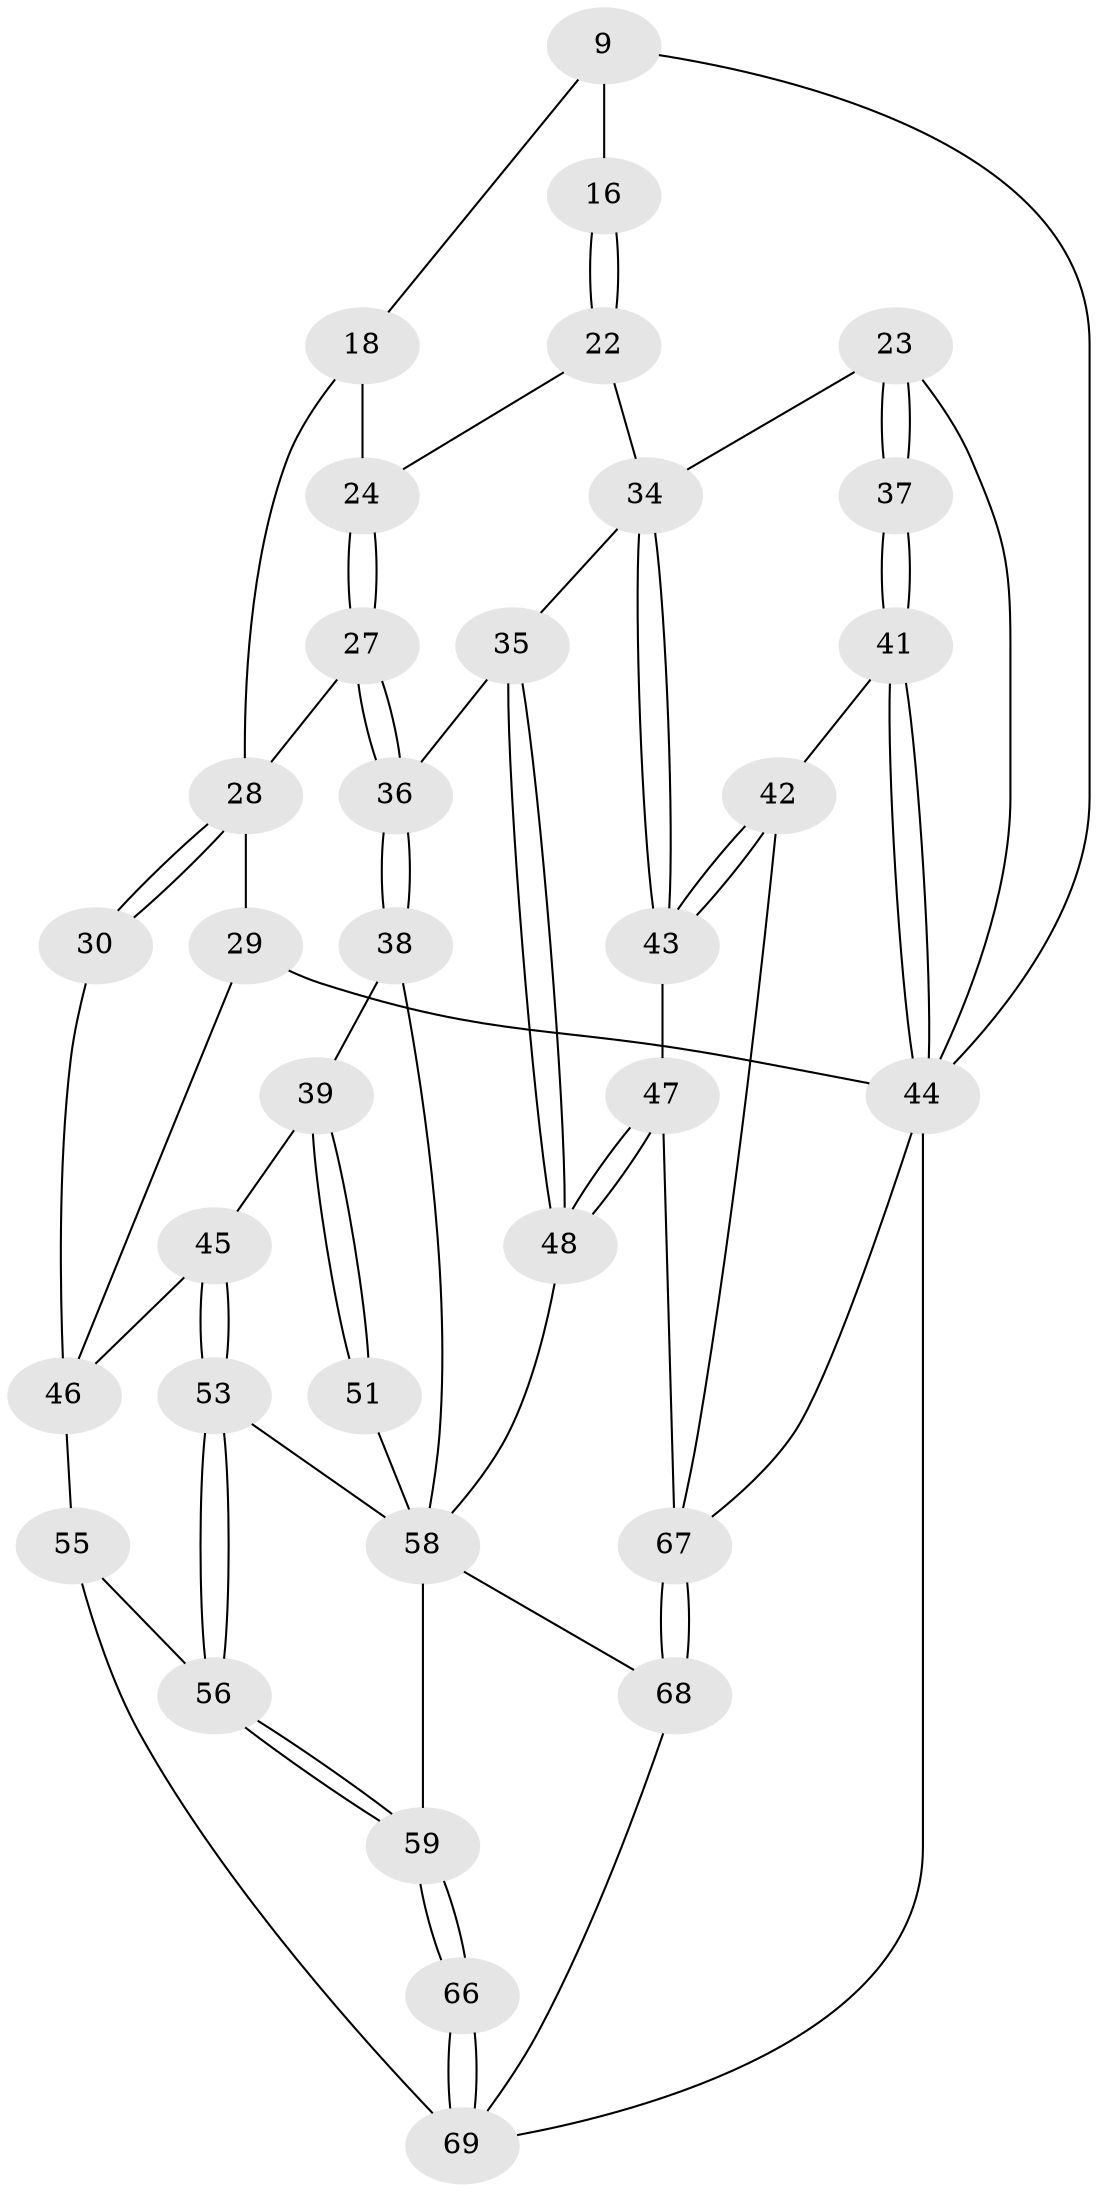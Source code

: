 // original degree distribution, {3: 0.028985507246376812, 4: 0.2028985507246377, 5: 0.6086956521739131, 6: 0.15942028985507245}
// Generated by graph-tools (version 1.1) at 2025/02/03/09/25 05:02:01]
// undirected, 34 vertices, 73 edges
graph export_dot {
graph [start="1"]
  node [color=gray90,style=filled];
  9 [pos="+0.5307615966139557+0",super="+5+8+6"];
  16 [pos="+0.6829711222940946+0.1819745731431362"];
  18 [pos="+0.4696329740672492+0.11156819932639558",super="+13+17"];
  22 [pos="+0.6877841797398975+0.22588879943293538"];
  23 [pos="+1+0.012497034783904912",super="+20"];
  24 [pos="+0.5731865950650762+0.25282118317181684"];
  27 [pos="+0.5371277443696443+0.28525876497127267"];
  28 [pos="+0.5101793579636528+0.27709809493132614",super="+26"];
  29 [pos="+0+0.14672277306630743",super="+15"];
  30 [pos="+0.29899555971433256+0.27580141247818063"];
  34 [pos="+0.7488574178656004+0.3761651457361231",super="+21"];
  35 [pos="+0.5519514499711601+0.41422666648815815"];
  36 [pos="+0.5305781331775916+0.40791523568344557"];
  37 [pos="+1+0.2728826361553764"];
  38 [pos="+0.4863315988380321+0.44301161493412267"];
  39 [pos="+0.461508806834587+0.45513774424863457"];
  41 [pos="+1+0.4943098706217896"];
  42 [pos="+0.8992807220145446+0.5307147178827872"];
  43 [pos="+0.7969013563682736+0.4950460486464172"];
  44 [pos="+1+1",super="+11+4"];
  45 [pos="+0.41704568122734237+0.5045145697613783",super="+40"];
  46 [pos="+0.3334439078417398+0.5538219797933218",super="+33"];
  47 [pos="+0.6936644661716518+0.5581574380347976"];
  48 [pos="+0.6852904984340225+0.5575182573846719"];
  51 [pos="+0.518963133654109+0.581447903940135"];
  53 [pos="+0.44556331783720077+0.6022480378431547"];
  55 [pos="+0+0.514906471644206",super="+54"];
  56 [pos="+0.36148846589986156+0.7400833048100104"];
  58 [pos="+0.5354432054563586+0.7494254915451456",super="+57+50"];
  59 [pos="+0.36160453824792893+0.7414680949111785"];
  66 [pos="+0.24746746575262574+0.8678103007206142"];
  67 [pos="+0.925066739941685+1",super="+65+64"];
  68 [pos="+0.4168892853206088+1",super="+63+62"];
  69 [pos="+0.31807070671433335+1",super="+60"];
  9 -- 44 [weight=2];
  9 -- 16 [weight=2];
  9 -- 18 [weight=2];
  16 -- 22;
  16 -- 22;
  18 -- 24;
  18 -- 28 [weight=2];
  22 -- 24;
  22 -- 34;
  23 -- 37 [weight=2];
  23 -- 37;
  23 -- 44 [weight=2];
  23 -- 34;
  24 -- 27;
  24 -- 27;
  27 -- 28;
  27 -- 36;
  27 -- 36;
  28 -- 30 [weight=2];
  28 -- 30;
  28 -- 29;
  29 -- 44 [weight=2];
  29 -- 46;
  30 -- 46;
  34 -- 35;
  34 -- 43;
  34 -- 43;
  35 -- 36;
  35 -- 48;
  35 -- 48;
  36 -- 38;
  36 -- 38;
  37 -- 41;
  37 -- 41;
  38 -- 39;
  38 -- 58;
  39 -- 51;
  39 -- 51;
  39 -- 45;
  41 -- 42;
  41 -- 44;
  41 -- 44;
  42 -- 43;
  42 -- 43;
  42 -- 67;
  43 -- 47;
  44 -- 69 [weight=2];
  44 -- 67;
  45 -- 46 [weight=2];
  45 -- 53;
  45 -- 53;
  46 -- 55 [weight=2];
  47 -- 48;
  47 -- 48;
  47 -- 67;
  48 -- 58;
  51 -- 58 [weight=2];
  53 -- 56;
  53 -- 56;
  53 -- 58;
  55 -- 69;
  55 -- 56;
  56 -- 59;
  56 -- 59;
  58 -- 59;
  58 -- 68;
  59 -- 66;
  59 -- 66;
  66 -- 69 [weight=2];
  66 -- 69;
  67 -- 68 [weight=3];
  67 -- 68;
  68 -- 69;
}
